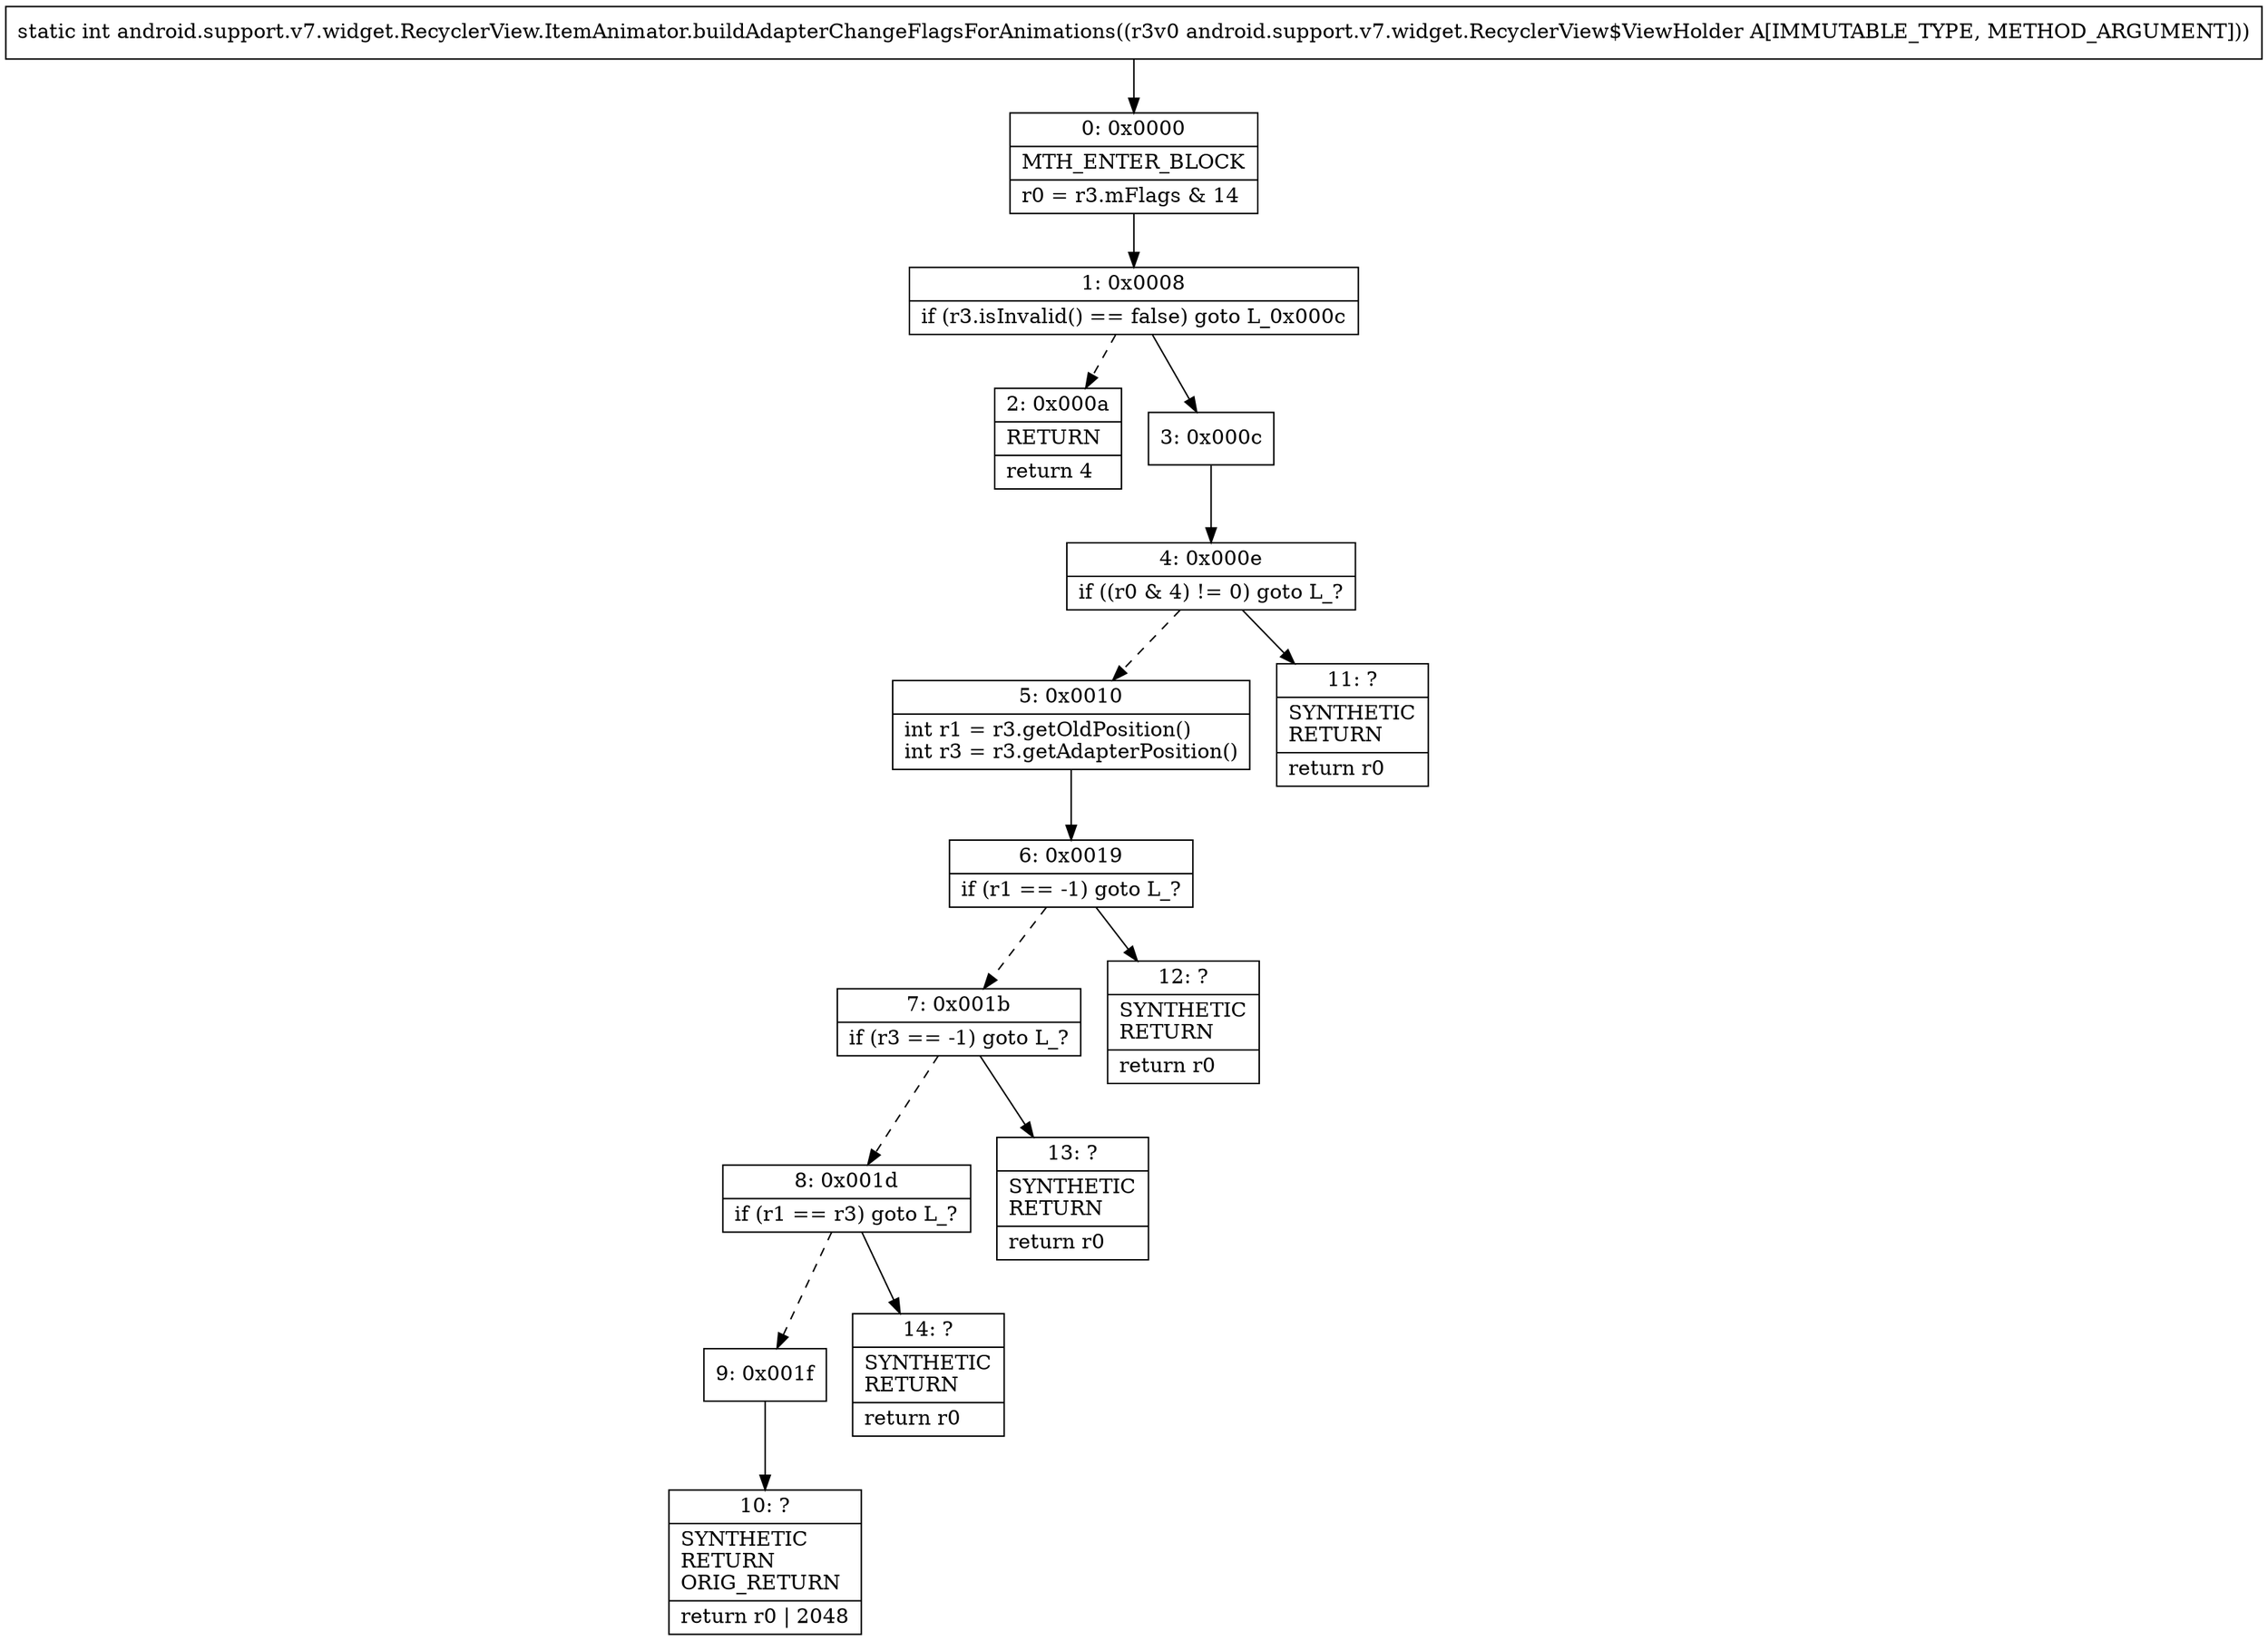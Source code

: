 digraph "CFG forandroid.support.v7.widget.RecyclerView.ItemAnimator.buildAdapterChangeFlagsForAnimations(Landroid\/support\/v7\/widget\/RecyclerView$ViewHolder;)I" {
Node_0 [shape=record,label="{0\:\ 0x0000|MTH_ENTER_BLOCK\l|r0 = r3.mFlags & 14\l}"];
Node_1 [shape=record,label="{1\:\ 0x0008|if (r3.isInvalid() == false) goto L_0x000c\l}"];
Node_2 [shape=record,label="{2\:\ 0x000a|RETURN\l|return 4\l}"];
Node_3 [shape=record,label="{3\:\ 0x000c}"];
Node_4 [shape=record,label="{4\:\ 0x000e|if ((r0 & 4) != 0) goto L_?\l}"];
Node_5 [shape=record,label="{5\:\ 0x0010|int r1 = r3.getOldPosition()\lint r3 = r3.getAdapterPosition()\l}"];
Node_6 [shape=record,label="{6\:\ 0x0019|if (r1 == \-1) goto L_?\l}"];
Node_7 [shape=record,label="{7\:\ 0x001b|if (r3 == \-1) goto L_?\l}"];
Node_8 [shape=record,label="{8\:\ 0x001d|if (r1 == r3) goto L_?\l}"];
Node_9 [shape=record,label="{9\:\ 0x001f}"];
Node_10 [shape=record,label="{10\:\ ?|SYNTHETIC\lRETURN\lORIG_RETURN\l|return r0 \| 2048\l}"];
Node_11 [shape=record,label="{11\:\ ?|SYNTHETIC\lRETURN\l|return r0\l}"];
Node_12 [shape=record,label="{12\:\ ?|SYNTHETIC\lRETURN\l|return r0\l}"];
Node_13 [shape=record,label="{13\:\ ?|SYNTHETIC\lRETURN\l|return r0\l}"];
Node_14 [shape=record,label="{14\:\ ?|SYNTHETIC\lRETURN\l|return r0\l}"];
MethodNode[shape=record,label="{static int android.support.v7.widget.RecyclerView.ItemAnimator.buildAdapterChangeFlagsForAnimations((r3v0 android.support.v7.widget.RecyclerView$ViewHolder A[IMMUTABLE_TYPE, METHOD_ARGUMENT])) }"];
MethodNode -> Node_0;
Node_0 -> Node_1;
Node_1 -> Node_2[style=dashed];
Node_1 -> Node_3;
Node_3 -> Node_4;
Node_4 -> Node_5[style=dashed];
Node_4 -> Node_11;
Node_5 -> Node_6;
Node_6 -> Node_7[style=dashed];
Node_6 -> Node_12;
Node_7 -> Node_8[style=dashed];
Node_7 -> Node_13;
Node_8 -> Node_9[style=dashed];
Node_8 -> Node_14;
Node_9 -> Node_10;
}

